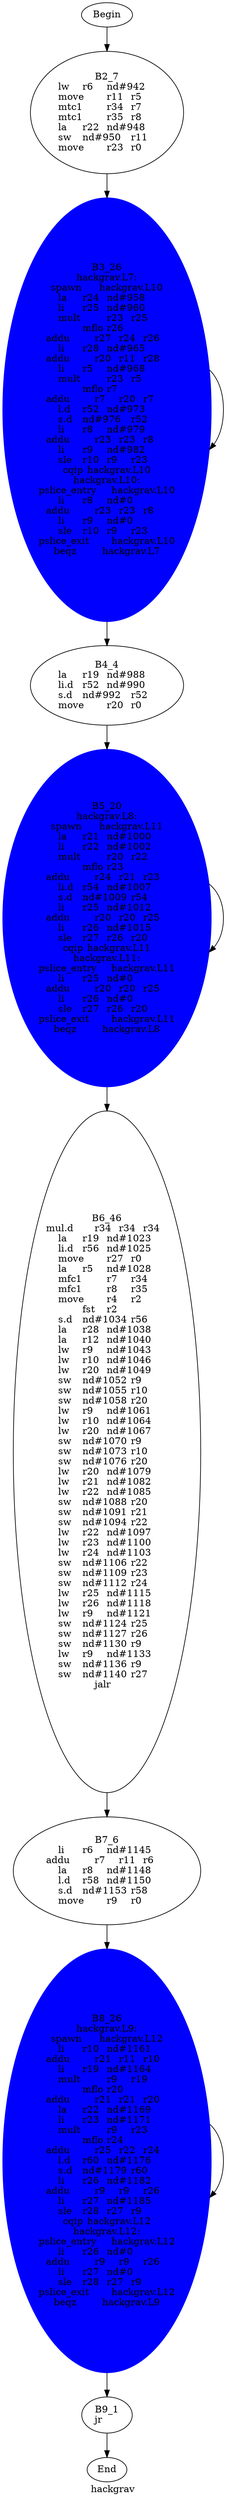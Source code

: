digraph G{
	label = "hackgrav"	style = "dashed";
	color = purple;
	Node0 [label = "Begin"];
	Node0 -> {Node2 }
	Node1 [label = "End"];
	Node1 -> {}
	Node2 [label = "B2_7\nlw	r6	nd#942	\nmove	r11	r5	\nmtc1	r34	r7	\nmtc1	r35	r8	\nla	r22	nd#948	\nsw	nd#950	r11	\nmove	r23	r0	\n"];
	Node2 -> {Node3 }
	Node3 [label = "B3_26\nhackgrav.L7:\nspawn	hackgrav.L10\nla	r24	nd#958	\nli	r25	nd#960	\nmult	r23	r25	\nmflo	r26	\naddu	r27	r24	r26	\nli	r28	nd#965	\naddu	r20	r11	r28	\nli	r5	nd#968	\nmult	r23	r5	\nmflo	r7	\naddu	r7	r20	r7	\nl.d	r52	nd#973	\ns.d	nd#976	r52	\nli	r8	nd#979	\naddu	r23	r23	r8	\nli	r9	nd#982	\nsle	r10	r9	r23	\ncqip	hackgrav.L10\nhackgrav.L10:\npslice_entry	hackgrav.L10\nli	r8	nd#0	\naddu	r23	r23	r8	\nli	r9	nd#0	\nsle	r10	r9	r23	\npslice_exit	hackgrav.L10\nbeqz	hackgrav.L7\n"];
	Node3 -> {Node4 Node3 }
	Node4 [label = "B4_4\nla	r19	nd#988	\nli.d	r52	nd#990	\ns.d	nd#992	r52	\nmove	r20	r0	\n"];
	Node4 -> {Node5 }
	Node5 [label = "B5_20\nhackgrav.L8:\nspawn	hackgrav.L11\nla	r21	nd#1000	\nli	r22	nd#1002	\nmult	r20	r22	\nmflo	r23	\naddu	r24	r21	r23	\nli.d	r54	nd#1007	\ns.d	nd#1009	r54	\nli	r25	nd#1012	\naddu	r20	r20	r25	\nli	r26	nd#1015	\nsle	r27	r26	r20	\ncqip	hackgrav.L11\nhackgrav.L11:\npslice_entry	hackgrav.L11\nli	r25	nd#0	\naddu	r20	r20	r25	\nli	r26	nd#0	\nsle	r27	r26	r20	\npslice_exit	hackgrav.L11\nbeqz	hackgrav.L8\n"];
	Node5 -> {Node6 Node5 }
	Node6 [label = "B6_46\nmul.d	r34	r34	r34	\nla	r19	nd#1023	\nli.d	r56	nd#1025	\nmove	r27	r0	\nla	r5	nd#1028	\nmfc1	r7	r34	\nmfc1	r8	r35	\nmove	r4	r2	\nfst	r2	\ns.d	nd#1034	r56	\nla	r28	nd#1038	\nla	r12	nd#1040	\nlw	r9	nd#1043	\nlw	r10	nd#1046	\nlw	r20	nd#1049	\nsw	nd#1052	r9	\nsw	nd#1055	r10	\nsw	nd#1058	r20	\nlw	r9	nd#1061	\nlw	r10	nd#1064	\nlw	r20	nd#1067	\nsw	nd#1070	r9	\nsw	nd#1073	r10	\nsw	nd#1076	r20	\nlw	r20	nd#1079	\nlw	r21	nd#1082	\nlw	r22	nd#1085	\nsw	nd#1088	r20	\nsw	nd#1091	r21	\nsw	nd#1094	r22	\nlw	r22	nd#1097	\nlw	r23	nd#1100	\nlw	r24	nd#1103	\nsw	nd#1106	r22	\nsw	nd#1109	r23	\nsw	nd#1112	r24	\nlw	r25	nd#1115	\nlw	r26	nd#1118	\nlw	r9	nd#1121	\nsw	nd#1124	r25	\nsw	nd#1127	r26	\nsw	nd#1130	r9	\nlw	r9	nd#1133	\nsw	nd#1136	r9	\nsw	nd#1140	r27	\njalr	\n"];
	Node6 -> {Node7 }
	Node7 [label = "B7_6\nli	r6	nd#1145	\naddu	r7	r11	r6	\nla	r8	nd#1148	\nl.d	r58	nd#1150	\ns.d	nd#1153	r58	\nmove	r9	r0	\n"];
	Node7 -> {Node8 }
	Node8 [label = "B8_26\nhackgrav.L9:\nspawn	hackgrav.L12\nli	r10	nd#1161	\naddu	r21	r11	r10	\nli	r19	nd#1164	\nmult	r9	r19	\nmflo	r20	\naddu	r21	r21	r20	\nla	r22	nd#1169	\nli	r23	nd#1171	\nmult	r9	r23	\nmflo	r24	\naddu	r25	r22	r24	\nl.d	r60	nd#1176	\ns.d	nd#1179	r60	\nli	r26	nd#1182	\naddu	r9	r9	r26	\nli	r27	nd#1185	\nsle	r28	r27	r9	\ncqip	hackgrav.L12\nhackgrav.L12:\npslice_entry	hackgrav.L12\nli	r26	nd#0	\naddu	r9	r9	r26	\nli	r27	nd#0	\nsle	r28	r27	r9	\npslice_exit	hackgrav.L12\nbeqz	hackgrav.L9\n"];
	Node8 -> {Node9 Node8 }
	Node9 [label = "B9_1\njr	\n"];
	Node9 -> {Node1 }
	Node3 [shape = ellipse ,style=filled ,color=blue];
	Node5 [shape = ellipse ,style=filled ,color=blue];
	Node8 [shape = ellipse ,style=filled ,color=blue];
}
